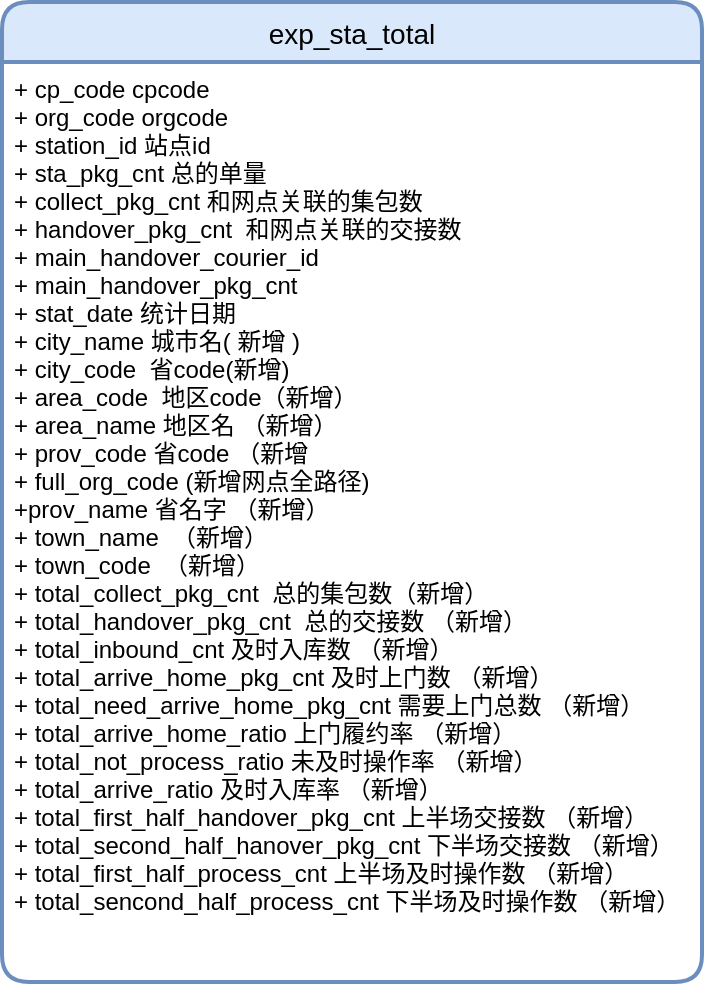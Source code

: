 <mxfile version="14.1.4" type="github">
  <diagram id="C-8Ptgl1UD4wa6aH0_Vb" name="Page-1">
    <mxGraphModel dx="1215" dy="771" grid="1" gridSize="10" guides="1" tooltips="1" connect="1" arrows="1" fold="1" page="1" pageScale="1" pageWidth="827" pageHeight="1169" math="0" shadow="0">
      <root>
        <mxCell id="0" />
        <mxCell id="1" parent="0" />
        <mxCell id="9alJJUEFc6NJQmugvf93-1" value="exp_sta_total" style="swimlane;childLayout=stackLayout;horizontal=1;startSize=30;horizontalStack=0;rounded=1;fontSize=14;fontStyle=0;strokeWidth=2;resizeParent=0;resizeLast=1;shadow=0;dashed=0;align=center;fillColor=#dae8fc;strokeColor=#6c8ebf;" parent="1" vertex="1">
          <mxGeometry x="120" y="140" width="350" height="490" as="geometry" />
        </mxCell>
        <mxCell id="9alJJUEFc6NJQmugvf93-2" value="+ cp_code cpcode&#xa;+ org_code orgcode&#xa;+ station_id 站点id&#xa;+ sta_pkg_cnt 总的单量&#xa;+ collect_pkg_cnt 和网点关联的集包数&#xa;+ handover_pkg_cnt  和网点关联的交接数&#xa;+ main_handover_courier_id &#xa;+ main_handover_pkg_cnt&#xa;+ stat_date 统计日期&#xa;+ city_name 城市名( 新增 )&#xa;+ city_code  省code(新增)&#xa;+ area_code  地区code（新增）&#xa;+ area_name 地区名 （新增）&#xa;+ prov_code 省code （新增&#xa;+ full_org_code (新增网点全路径)&#xa;+prov_name 省名字 （新增）&#xa;+ town_name  （新增）&#xa;+ town_code  （新增）&#xa;+ total_collect_pkg_cnt  总的集包数（新增）&#xa;+ total_handover_pkg_cnt  总的交接数 （新增）&#xa;+ total_inbound_cnt 及时入库数 （新增）&#xa;+ total_arrive_home_pkg_cnt 及时上门数 （新增）&#xa;+ total_need_arrive_home_pkg_cnt 需要上门总数 （新增）&#xa;+ total_arrive_home_ratio 上门履约率 （新增）&#xa;+ total_not_process_ratio 未及时操作率 （新增）&#xa;+ total_arrive_ratio 及时入库率 （新增）&#xa;+ total_first_half_handover_pkg_cnt 上半场交接数 （新增）&#xa;+ total_second_half_hanover_pkg_cnt 下半场交接数 （新增）&#xa;+ total_first_half_process_cnt 上半场及时操作数 （新增）&#xa;+ total_sencond_half_process_cnt 下半场及时操作数 （新增）&#xa;" style="align=left;strokeColor=none;fillColor=none;spacingLeft=4;fontSize=12;verticalAlign=top;resizable=0;rotatable=0;part=1;" parent="9alJJUEFc6NJQmugvf93-1" vertex="1">
          <mxGeometry y="30" width="350" height="460" as="geometry" />
        </mxCell>
      </root>
    </mxGraphModel>
  </diagram>
</mxfile>
